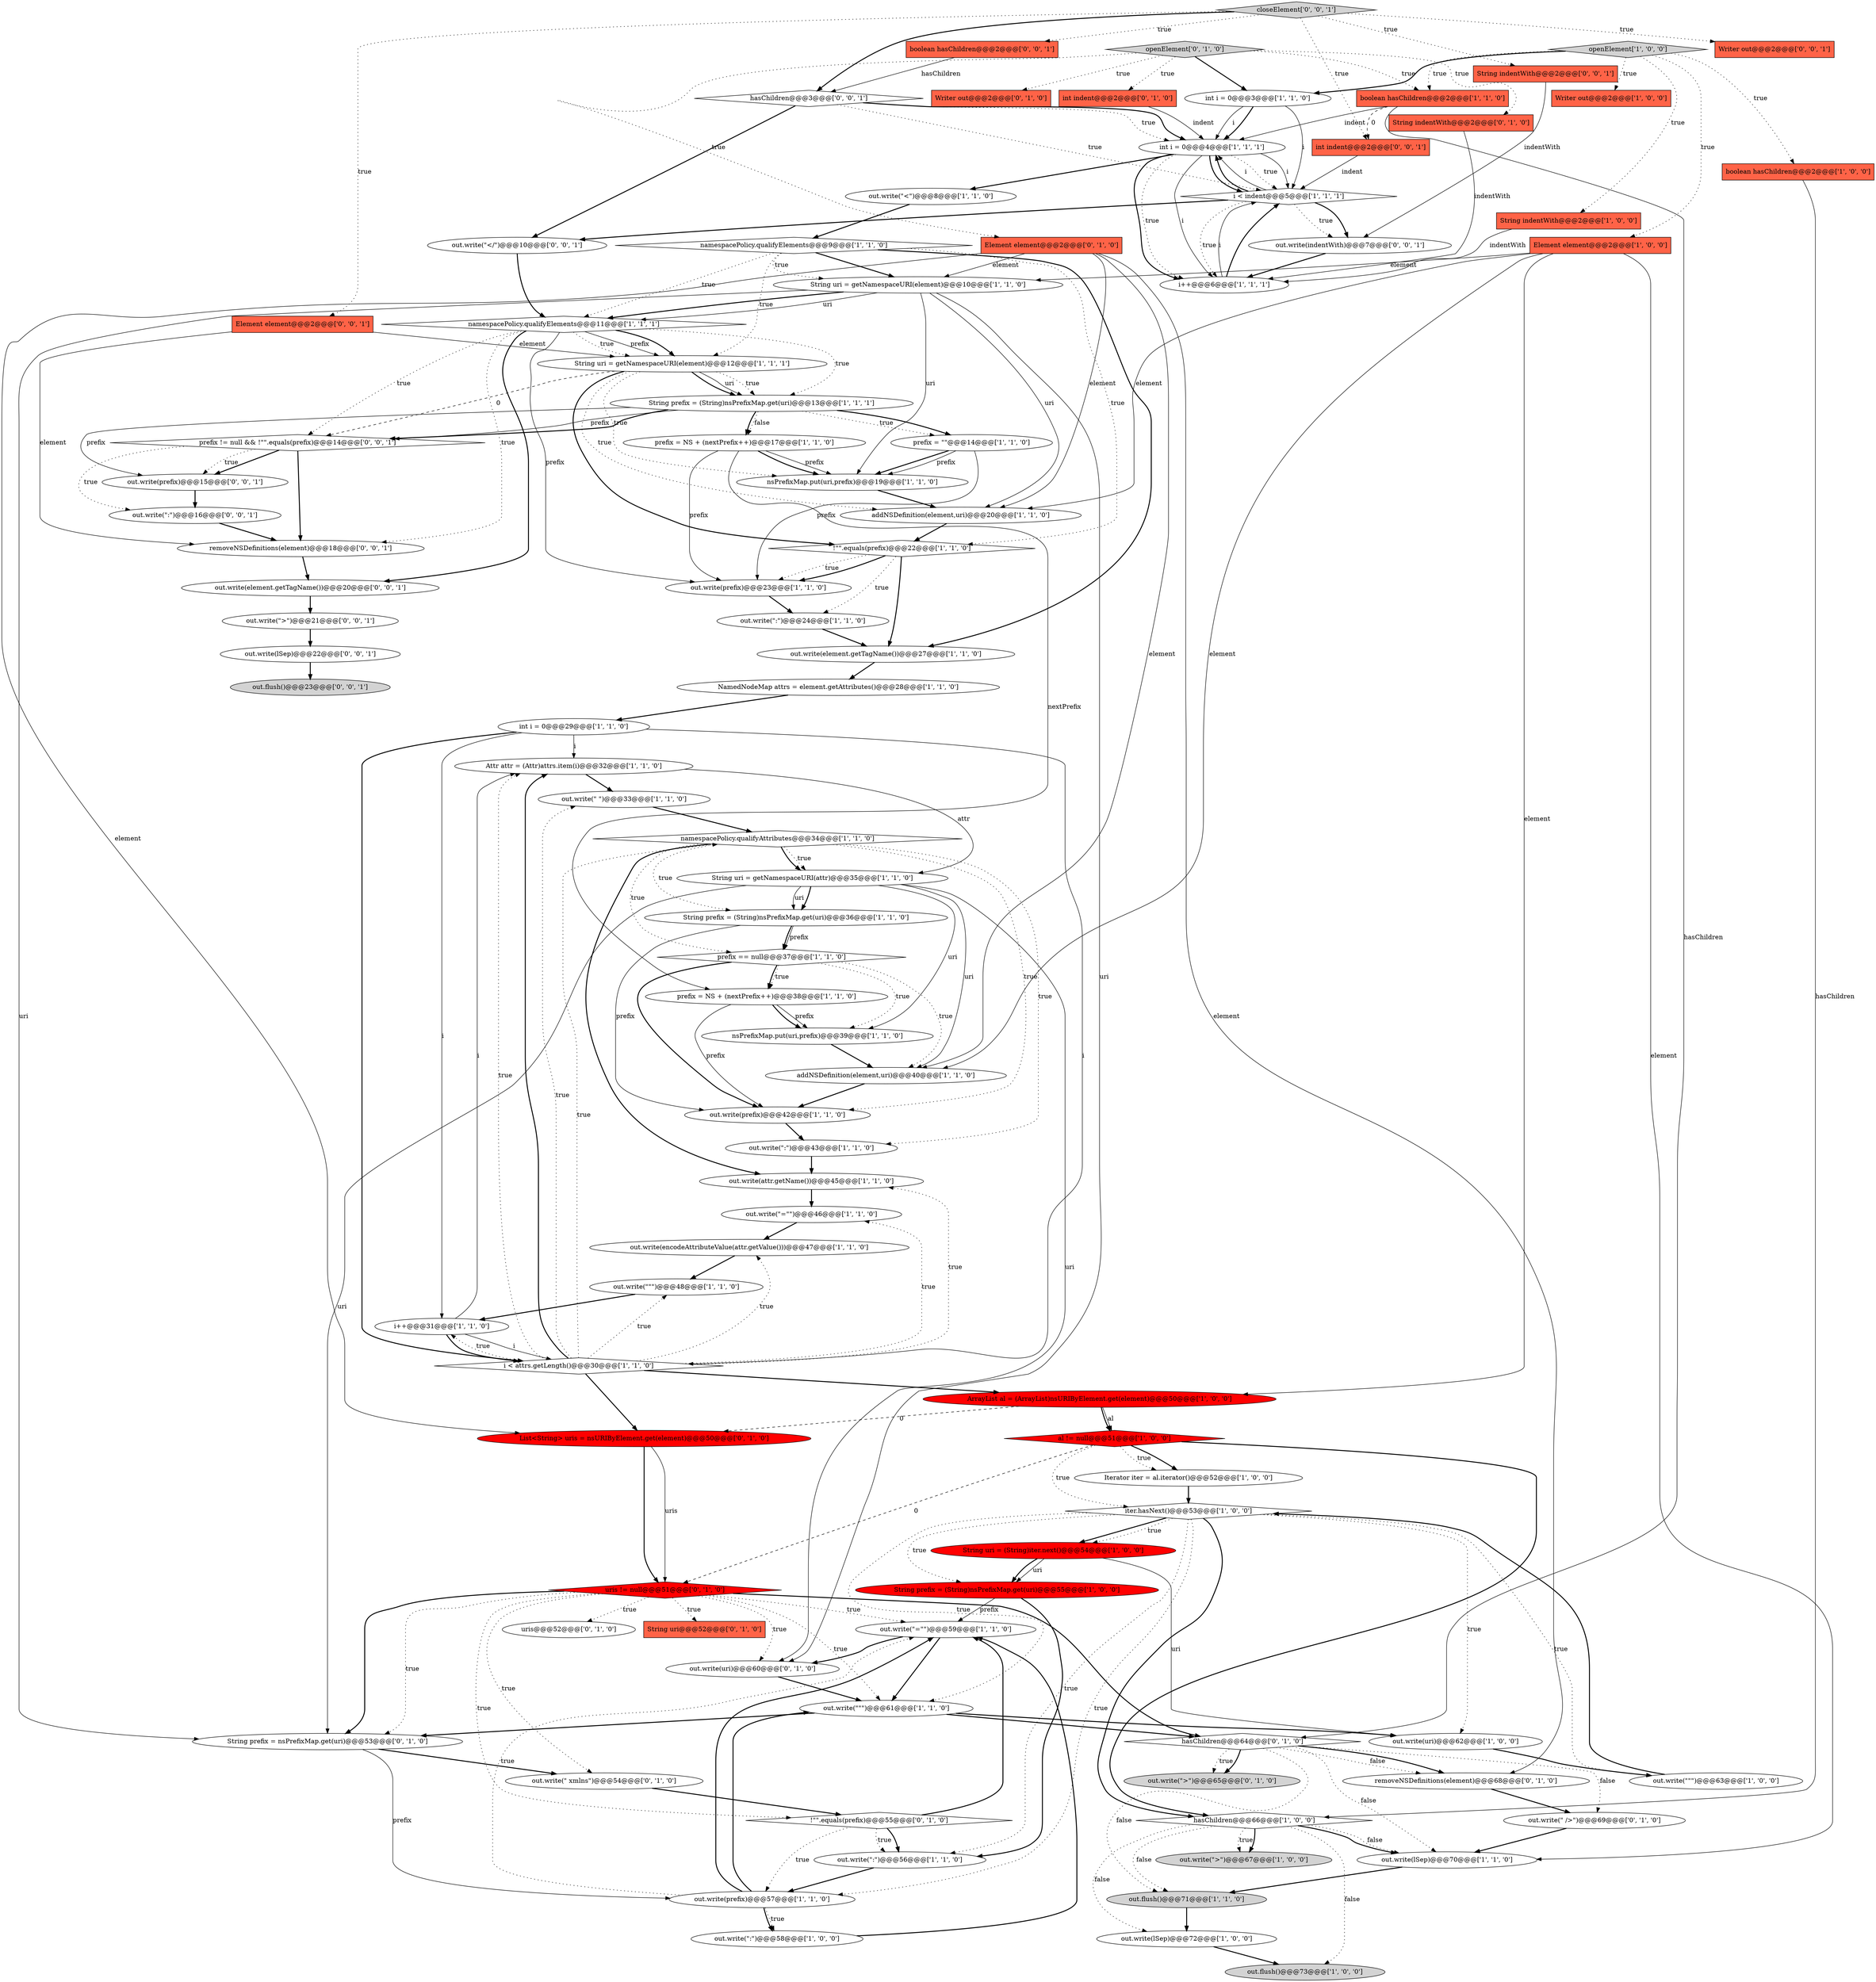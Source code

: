 digraph {
85 [style = filled, label = "removeNSDefinitions(element)@@@18@@@['0', '0', '1']", fillcolor = white, shape = ellipse image = "AAA0AAABBB3BBB"];
58 [style = filled, label = "out.write(attr.getName())@@@45@@@['1', '1', '0']", fillcolor = white, shape = ellipse image = "AAA0AAABBB1BBB"];
56 [style = filled, label = "out.write(uri)@@@62@@@['1', '0', '0']", fillcolor = white, shape = ellipse image = "AAA0AAABBB1BBB"];
8 [style = filled, label = "prefix == null@@@37@@@['1', '1', '0']", fillcolor = white, shape = diamond image = "AAA0AAABBB1BBB"];
11 [style = filled, label = "Attr attr = (Attr)attrs.item(i)@@@32@@@['1', '1', '0']", fillcolor = white, shape = ellipse image = "AAA0AAABBB1BBB"];
54 [style = filled, label = "namespacePolicy.qualifyElements@@@9@@@['1', '1', '0']", fillcolor = white, shape = diamond image = "AAA0AAABBB1BBB"];
13 [style = filled, label = "prefix = \"\"@@@14@@@['1', '1', '0']", fillcolor = white, shape = ellipse image = "AAA0AAABBB1BBB"];
53 [style = filled, label = "NamedNodeMap attrs = element.getAttributes()@@@28@@@['1', '1', '0']", fillcolor = white, shape = ellipse image = "AAA0AAABBB1BBB"];
60 [style = filled, label = "String prefix = (String)nsPrefixMap.get(uri)@@@13@@@['1', '1', '1']", fillcolor = white, shape = ellipse image = "AAA0AAABBB1BBB"];
79 [style = filled, label = "closeElement['0', '0', '1']", fillcolor = lightgray, shape = diamond image = "AAA0AAABBB3BBB"];
40 [style = filled, label = "out.write(\"=\"\")@@@46@@@['1', '1', '0']", fillcolor = white, shape = ellipse image = "AAA0AAABBB1BBB"];
16 [style = filled, label = "out.write(element.getTagName())@@@27@@@['1', '1', '0']", fillcolor = white, shape = ellipse image = "AAA0AAABBB1BBB"];
46 [style = filled, label = "out.write(\"<\")@@@8@@@['1', '1', '0']", fillcolor = white, shape = ellipse image = "AAA0AAABBB1BBB"];
45 [style = filled, label = "Iterator iter = al.iterator()@@@52@@@['1', '0', '0']", fillcolor = white, shape = ellipse image = "AAA0AAABBB1BBB"];
36 [style = filled, label = "out.write(prefix)@@@42@@@['1', '1', '0']", fillcolor = white, shape = ellipse image = "AAA0AAABBB1BBB"];
5 [style = filled, label = "int i = 0@@@3@@@['1', '1', '0']", fillcolor = white, shape = ellipse image = "AAA0AAABBB1BBB"];
83 [style = filled, label = "out.write(indentWith)@@@7@@@['0', '0', '1']", fillcolor = white, shape = ellipse image = "AAA0AAABBB3BBB"];
67 [style = filled, label = "String indentWith@@@2@@@['0', '1', '0']", fillcolor = tomato, shape = box image = "AAA0AAABBB2BBB"];
29 [style = filled, label = "String uri = (String)iter.next()@@@54@@@['1', '0', '0']", fillcolor = red, shape = ellipse image = "AAA1AAABBB1BBB"];
84 [style = filled, label = "hasChildren@@@3@@@['0', '0', '1']", fillcolor = white, shape = diamond image = "AAA0AAABBB3BBB"];
49 [style = filled, label = "nsPrefixMap.put(uri,prefix)@@@39@@@['1', '1', '0']", fillcolor = white, shape = ellipse image = "AAA0AAABBB1BBB"];
93 [style = filled, label = "int indent@@@2@@@['0', '0', '1']", fillcolor = tomato, shape = box image = "AAA0AAABBB3BBB"];
25 [style = filled, label = "nsPrefixMap.put(uri,prefix)@@@19@@@['1', '1', '0']", fillcolor = white, shape = ellipse image = "AAA0AAABBB1BBB"];
33 [style = filled, label = "iter.hasNext()@@@53@@@['1', '0', '0']", fillcolor = white, shape = diamond image = "AAA0AAABBB1BBB"];
91 [style = filled, label = "out.write(element.getTagName())@@@20@@@['0', '0', '1']", fillcolor = white, shape = ellipse image = "AAA0AAABBB3BBB"];
66 [style = filled, label = "!\"\".equals(prefix)@@@55@@@['0', '1', '0']", fillcolor = white, shape = diamond image = "AAA0AAABBB2BBB"];
71 [style = filled, label = "out.write(\">\")@@@65@@@['0', '1', '0']", fillcolor = lightgray, shape = ellipse image = "AAA0AAABBB2BBB"];
47 [style = filled, label = "hasChildren@@@66@@@['1', '0', '0']", fillcolor = white, shape = diamond image = "AAA0AAABBB1BBB"];
48 [style = filled, label = "out.write(\"\"\")@@@48@@@['1', '1', '0']", fillcolor = white, shape = ellipse image = "AAA0AAABBB1BBB"];
37 [style = filled, label = "Writer out@@@2@@@['1', '0', '0']", fillcolor = tomato, shape = box image = "AAA0AAABBB1BBB"];
20 [style = filled, label = "out.write(\"=\"\")@@@59@@@['1', '1', '0']", fillcolor = white, shape = ellipse image = "AAA0AAABBB1BBB"];
92 [style = filled, label = "boolean hasChildren@@@2@@@['0', '0', '1']", fillcolor = tomato, shape = box image = "AAA0AAABBB3BBB"];
2 [style = filled, label = "!\"\".equals(prefix)@@@22@@@['1', '1', '0']", fillcolor = white, shape = diamond image = "AAA0AAABBB1BBB"];
22 [style = filled, label = "String uri = getNamespaceURI(element)@@@12@@@['1', '1', '1']", fillcolor = white, shape = ellipse image = "AAA0AAABBB1BBB"];
88 [style = filled, label = "out.write(lSep)@@@22@@@['0', '0', '1']", fillcolor = white, shape = ellipse image = "AAA0AAABBB3BBB"];
34 [style = filled, label = "out.flush()@@@71@@@['1', '1', '0']", fillcolor = lightgray, shape = ellipse image = "AAA0AAABBB1BBB"];
10 [style = filled, label = "out.write(\":\")@@@58@@@['1', '0', '0']", fillcolor = white, shape = ellipse image = "AAA0AAABBB1BBB"];
59 [style = filled, label = "out.write(\">\")@@@67@@@['1', '0', '0']", fillcolor = lightgray, shape = ellipse image = "AAA0AAABBB1BBB"];
27 [style = filled, label = "out.write(prefix)@@@23@@@['1', '1', '0']", fillcolor = white, shape = ellipse image = "AAA0AAABBB1BBB"];
51 [style = filled, label = "addNSDefinition(element,uri)@@@40@@@['1', '1', '0']", fillcolor = white, shape = ellipse image = "AAA0AAABBB1BBB"];
73 [style = filled, label = "removeNSDefinitions(element)@@@68@@@['0', '1', '0']", fillcolor = white, shape = ellipse image = "AAA0AAABBB2BBB"];
87 [style = filled, label = "Element element@@@2@@@['0', '0', '1']", fillcolor = tomato, shape = box image = "AAA0AAABBB3BBB"];
65 [style = filled, label = "out.write(\" />\")@@@69@@@['0', '1', '0']", fillcolor = white, shape = ellipse image = "AAA0AAABBB2BBB"];
63 [style = filled, label = "hasChildren@@@64@@@['0', '1', '0']", fillcolor = white, shape = diamond image = "AAA0AAABBB2BBB"];
77 [style = filled, label = "Writer out@@@2@@@['0', '1', '0']", fillcolor = tomato, shape = box image = "AAA0AAABBB2BBB"];
70 [style = filled, label = "out.write(\" xmlns\")@@@54@@@['0', '1', '0']", fillcolor = white, shape = ellipse image = "AAA0AAABBB2BBB"];
75 [style = filled, label = "out.write(uri)@@@60@@@['0', '1', '0']", fillcolor = white, shape = ellipse image = "AAA0AAABBB2BBB"];
74 [style = filled, label = "uris@@@52@@@['0', '1', '0']", fillcolor = white, shape = ellipse image = "AAA0AAABBB2BBB"];
3 [style = filled, label = "i++@@@31@@@['1', '1', '0']", fillcolor = white, shape = ellipse image = "AAA0AAABBB1BBB"];
28 [style = filled, label = "boolean hasChildren@@@2@@@['1', '0', '0']", fillcolor = tomato, shape = box image = "AAA0AAABBB1BBB"];
76 [style = filled, label = "openElement['0', '1', '0']", fillcolor = lightgray, shape = diamond image = "AAA0AAABBB2BBB"];
86 [style = filled, label = "out.flush()@@@23@@@['0', '0', '1']", fillcolor = lightgray, shape = ellipse image = "AAA0AAABBB3BBB"];
95 [style = filled, label = "out.write(\":\")@@@16@@@['0', '0', '1']", fillcolor = white, shape = ellipse image = "AAA0AAABBB3BBB"];
23 [style = filled, label = "String indentWith@@@2@@@['1', '0', '0']", fillcolor = tomato, shape = box image = "AAA0AAABBB1BBB"];
21 [style = filled, label = "i < attrs.getLength()@@@30@@@['1', '1', '0']", fillcolor = white, shape = diamond image = "AAA0AAABBB1BBB"];
17 [style = filled, label = "out.write(\":\")@@@43@@@['1', '1', '0']", fillcolor = white, shape = ellipse image = "AAA0AAABBB1BBB"];
30 [style = filled, label = "namespacePolicy.qualifyAttributes@@@34@@@['1', '1', '0']", fillcolor = white, shape = diamond image = "AAA0AAABBB1BBB"];
32 [style = filled, label = "int i = 0@@@4@@@['1', '1', '1']", fillcolor = white, shape = ellipse image = "AAA0AAABBB1BBB"];
24 [style = filled, label = "i < indent@@@5@@@['1', '1', '1']", fillcolor = white, shape = diamond image = "AAA0AAABBB1BBB"];
0 [style = filled, label = "al != null@@@51@@@['1', '0', '0']", fillcolor = red, shape = diamond image = "AAA1AAABBB1BBB"];
62 [style = filled, label = "String prefix = nsPrefixMap.get(uri)@@@53@@@['0', '1', '0']", fillcolor = white, shape = ellipse image = "AAA0AAABBB2BBB"];
89 [style = filled, label = "prefix != null && !\"\".equals(prefix)@@@14@@@['0', '0', '1']", fillcolor = white, shape = diamond image = "AAA0AAABBB3BBB"];
6 [style = filled, label = "int i = 0@@@29@@@['1', '1', '0']", fillcolor = white, shape = ellipse image = "AAA0AAABBB1BBB"];
19 [style = filled, label = "out.write(prefix)@@@57@@@['1', '1', '0']", fillcolor = white, shape = ellipse image = "AAA0AAABBB1BBB"];
72 [style = filled, label = "Element element@@@2@@@['0', '1', '0']", fillcolor = tomato, shape = box image = "AAA0AAABBB2BBB"];
94 [style = filled, label = "out.write(prefix)@@@15@@@['0', '0', '1']", fillcolor = white, shape = ellipse image = "AAA0AAABBB3BBB"];
90 [style = filled, label = "out.write(\"</\")@@@10@@@['0', '0', '1']", fillcolor = white, shape = ellipse image = "AAA0AAABBB3BBB"];
64 [style = filled, label = "int indent@@@2@@@['0', '1', '0']", fillcolor = tomato, shape = box image = "AAA0AAABBB2BBB"];
57 [style = filled, label = "out.write(\":\")@@@56@@@['1', '1', '0']", fillcolor = white, shape = ellipse image = "AAA0AAABBB1BBB"];
12 [style = filled, label = "out.write(encodeAttributeValue(attr.getValue()))@@@47@@@['1', '1', '0']", fillcolor = white, shape = ellipse image = "AAA0AAABBB1BBB"];
41 [style = filled, label = "out.write(lSep)@@@70@@@['1', '1', '0']", fillcolor = white, shape = ellipse image = "AAA0AAABBB1BBB"];
7 [style = filled, label = "String prefix = (String)nsPrefixMap.get(uri)@@@55@@@['1', '0', '0']", fillcolor = red, shape = ellipse image = "AAA1AAABBB1BBB"];
81 [style = filled, label = "out.write(\">\")@@@21@@@['0', '0', '1']", fillcolor = white, shape = ellipse image = "AAA0AAABBB3BBB"];
68 [style = filled, label = "List<String> uris = nsURIByElement.get(element)@@@50@@@['0', '1', '0']", fillcolor = red, shape = ellipse image = "AAA1AAABBB2BBB"];
78 [style = filled, label = "uris != null@@@51@@@['0', '1', '0']", fillcolor = red, shape = diamond image = "AAA1AAABBB2BBB"];
42 [style = filled, label = "out.flush()@@@73@@@['1', '0', '0']", fillcolor = lightgray, shape = ellipse image = "AAA0AAABBB1BBB"];
43 [style = filled, label = "out.write(\" \")@@@33@@@['1', '1', '0']", fillcolor = white, shape = ellipse image = "AAA0AAABBB1BBB"];
15 [style = filled, label = "namespacePolicy.qualifyElements@@@11@@@['1', '1', '1']", fillcolor = white, shape = diamond image = "AAA0AAABBB1BBB"];
26 [style = filled, label = "String prefix = (String)nsPrefixMap.get(uri)@@@36@@@['1', '1', '0']", fillcolor = white, shape = ellipse image = "AAA0AAABBB1BBB"];
44 [style = filled, label = "out.write(\"\"\")@@@63@@@['1', '0', '0']", fillcolor = white, shape = ellipse image = "AAA0AAABBB1BBB"];
52 [style = filled, label = "boolean hasChildren@@@2@@@['1', '1', '0']", fillcolor = tomato, shape = box image = "AAA0AAABBB1BBB"];
9 [style = filled, label = "out.write(\"\"\")@@@61@@@['1', '1', '0']", fillcolor = white, shape = ellipse image = "AAA0AAABBB1BBB"];
55 [style = filled, label = "out.write(lSep)@@@72@@@['1', '0', '0']", fillcolor = white, shape = ellipse image = "AAA0AAABBB1BBB"];
80 [style = filled, label = "String indentWith@@@2@@@['0', '0', '1']", fillcolor = tomato, shape = box image = "AAA0AAABBB3BBB"];
18 [style = filled, label = "prefix = NS + (nextPrefix++)@@@38@@@['1', '1', '0']", fillcolor = white, shape = ellipse image = "AAA0AAABBB1BBB"];
50 [style = filled, label = "i++@@@6@@@['1', '1', '1']", fillcolor = white, shape = ellipse image = "AAA0AAABBB1BBB"];
82 [style = filled, label = "Writer out@@@2@@@['0', '0', '1']", fillcolor = tomato, shape = box image = "AAA0AAABBB3BBB"];
1 [style = filled, label = "addNSDefinition(element,uri)@@@20@@@['1', '1', '0']", fillcolor = white, shape = ellipse image = "AAA0AAABBB1BBB"];
38 [style = filled, label = "out.write(\":\")@@@24@@@['1', '1', '0']", fillcolor = white, shape = ellipse image = "AAA0AAABBB1BBB"];
31 [style = filled, label = "String uri = getNamespaceURI(element)@@@10@@@['1', '1', '0']", fillcolor = white, shape = ellipse image = "AAA0AAABBB1BBB"];
35 [style = filled, label = "openElement['1', '0', '0']", fillcolor = lightgray, shape = diamond image = "AAA0AAABBB1BBB"];
4 [style = filled, label = "Element element@@@2@@@['1', '0', '0']", fillcolor = tomato, shape = box image = "AAA0AAABBB1BBB"];
14 [style = filled, label = "ArrayList al = (ArrayList)nsURIByElement.get(element)@@@50@@@['1', '0', '0']", fillcolor = red, shape = ellipse image = "AAA1AAABBB1BBB"];
69 [style = filled, label = "String uri@@@52@@@['0', '1', '0']", fillcolor = tomato, shape = box image = "AAA0AAABBB2BBB"];
39 [style = filled, label = "prefix = NS + (nextPrefix++)@@@17@@@['1', '1', '0']", fillcolor = white, shape = ellipse image = "AAA0AAABBB1BBB"];
61 [style = filled, label = "String uri = getNamespaceURI(attr)@@@35@@@['1', '1', '0']", fillcolor = white, shape = ellipse image = "AAA0AAABBB1BBB"];
19->10 [style = dotted, label="true"];
21->12 [style = dotted, label="true"];
88->86 [style = bold, label=""];
15->89 [style = dotted, label="true"];
27->38 [style = bold, label=""];
25->1 [style = bold, label=""];
48->3 [style = bold, label=""];
70->66 [style = bold, label=""];
47->55 [style = dotted, label="false"];
73->65 [style = bold, label=""];
22->60 [style = dotted, label="true"];
21->11 [style = dotted, label="true"];
79->82 [style = dotted, label="true"];
20->9 [style = bold, label=""];
72->68 [style = solid, label="element"];
54->22 [style = dotted, label="true"];
18->49 [style = solid, label="prefix"];
0->78 [style = dashed, label="0"];
24->32 [style = bold, label=""];
45->33 [style = bold, label=""];
63->71 [style = dotted, label="true"];
49->51 [style = bold, label=""];
54->2 [style = dotted, label="true"];
84->32 [style = dotted, label="true"];
89->94 [style = bold, label=""];
78->69 [style = dotted, label="true"];
76->5 [style = bold, label=""];
4->51 [style = solid, label="element"];
32->50 [style = dotted, label="true"];
78->9 [style = dotted, label="true"];
9->63 [style = bold, label=""];
31->25 [style = solid, label="uri"];
22->60 [style = bold, label=""];
15->22 [style = solid, label="prefix"];
54->31 [style = dotted, label="true"];
63->73 [style = bold, label=""];
8->36 [style = bold, label=""];
18->49 [style = bold, label=""];
9->56 [style = bold, label=""];
61->49 [style = solid, label="uri"];
54->16 [style = bold, label=""];
66->20 [style = bold, label=""];
46->54 [style = bold, label=""];
19->9 [style = bold, label=""];
62->19 [style = solid, label="prefix"];
26->8 [style = solid, label="prefix"];
13->27 [style = solid, label="prefix"];
31->15 [style = solid, label="uri"];
68->78 [style = solid, label="uris"];
60->94 [style = solid, label="prefix"];
68->78 [style = bold, label=""];
35->37 [style = dotted, label="true"];
91->81 [style = bold, label=""];
36->17 [style = bold, label=""];
31->1 [style = solid, label="uri"];
4->1 [style = solid, label="element"];
60->39 [style = bold, label=""];
76->67 [style = dotted, label="true"];
78->74 [style = dotted, label="true"];
2->16 [style = bold, label=""];
78->20 [style = dotted, label="true"];
21->58 [style = dotted, label="true"];
13->25 [style = bold, label=""];
0->45 [style = dotted, label="true"];
61->26 [style = bold, label=""];
87->22 [style = solid, label="element"];
32->24 [style = dotted, label="true"];
33->57 [style = dotted, label="true"];
60->13 [style = dotted, label="true"];
63->41 [style = dotted, label="false"];
8->18 [style = bold, label=""];
19->20 [style = bold, label=""];
79->84 [style = bold, label=""];
89->85 [style = bold, label=""];
33->44 [style = dotted, label="true"];
7->57 [style = bold, label=""];
94->95 [style = bold, label=""];
39->25 [style = solid, label="prefix"];
3->21 [style = solid, label="i"];
61->51 [style = solid, label="uri"];
11->43 [style = bold, label=""];
12->48 [style = bold, label=""];
30->58 [style = bold, label=""];
31->62 [style = solid, label="uri"];
47->59 [style = dotted, label="true"];
85->91 [style = bold, label=""];
60->13 [style = bold, label=""];
76->52 [style = dotted, label="true"];
20->75 [style = bold, label=""];
33->29 [style = bold, label=""];
21->48 [style = dotted, label="true"];
63->65 [style = dotted, label="false"];
35->5 [style = bold, label=""];
31->75 [style = solid, label="uri"];
28->47 [style = solid, label="hasChildren"];
33->47 [style = bold, label=""];
21->11 [style = bold, label=""];
2->27 [style = dotted, label="true"];
4->31 [style = solid, label="element"];
21->30 [style = dotted, label="true"];
39->27 [style = solid, label="prefix"];
21->40 [style = dotted, label="true"];
15->60 [style = dotted, label="true"];
4->41 [style = solid, label="element"];
2->27 [style = bold, label=""];
47->41 [style = bold, label=""];
5->24 [style = solid, label="i"];
21->68 [style = bold, label=""];
8->18 [style = dotted, label="true"];
87->85 [style = solid, label="element"];
78->75 [style = dotted, label="true"];
60->39 [style = dotted, label="false"];
79->80 [style = dotted, label="true"];
39->25 [style = bold, label=""];
72->1 [style = solid, label="element"];
64->32 [style = solid, label="indent"];
66->57 [style = bold, label=""];
84->90 [style = bold, label=""];
47->42 [style = dotted, label="false"];
32->50 [style = bold, label=""];
75->9 [style = bold, label=""];
22->60 [style = solid, label="uri"];
32->24 [style = solid, label="i"];
11->61 [style = solid, label="attr"];
61->62 [style = solid, label="uri"];
32->46 [style = bold, label=""];
22->2 [style = bold, label=""];
78->70 [style = dotted, label="true"];
60->89 [style = bold, label=""];
0->45 [style = bold, label=""];
6->21 [style = bold, label=""];
65->41 [style = bold, label=""];
17->58 [style = bold, label=""];
38->16 [style = bold, label=""];
52->63 [style = solid, label="hasChildren"];
57->19 [style = bold, label=""];
44->33 [style = bold, label=""];
72->31 [style = solid, label="element"];
22->25 [style = dotted, label="true"];
89->95 [style = dotted, label="true"];
14->68 [style = dashed, label="0"];
19->10 [style = bold, label=""];
26->8 [style = bold, label=""];
34->55 [style = bold, label=""];
63->71 [style = bold, label=""];
33->9 [style = dotted, label="true"];
8->51 [style = dotted, label="true"];
15->91 [style = bold, label=""];
15->85 [style = dotted, label="true"];
55->42 [style = bold, label=""];
22->89 [style = dashed, label="0"];
47->59 [style = bold, label=""];
76->77 [style = dotted, label="true"];
30->36 [style = dotted, label="true"];
92->84 [style = solid, label="hasChildren"];
15->22 [style = bold, label=""];
5->32 [style = bold, label=""];
40->12 [style = bold, label=""];
15->27 [style = solid, label="prefix"];
72->51 [style = solid, label="element"];
6->21 [style = solid, label="i"];
24->32 [style = solid, label="i"];
7->20 [style = solid, label="prefix"];
22->1 [style = dotted, label="true"];
84->24 [style = dotted, label="true"];
51->36 [style = bold, label=""];
76->72 [style = dotted, label="true"];
54->15 [style = dotted, label="true"];
52->93 [style = dashed, label="0"];
24->90 [style = bold, label=""];
21->3 [style = dotted, label="true"];
33->29 [style = dotted, label="true"];
50->24 [style = solid, label="i"];
63->73 [style = dotted, label="false"];
3->21 [style = bold, label=""];
67->50 [style = solid, label="indentWith"];
30->8 [style = dotted, label="true"];
39->18 [style = solid, label="nextPrefix"];
1->2 [style = bold, label=""];
84->32 [style = bold, label=""];
30->17 [style = dotted, label="true"];
30->61 [style = dotted, label="true"];
18->36 [style = solid, label="prefix"];
78->62 [style = bold, label=""];
93->24 [style = solid, label="indent"];
13->25 [style = solid, label="prefix"];
35->23 [style = dotted, label="true"];
78->63 [style = bold, label=""];
41->34 [style = bold, label=""];
6->3 [style = solid, label="i"];
26->36 [style = solid, label="prefix"];
50->24 [style = bold, label=""];
35->4 [style = dotted, label="true"];
21->14 [style = bold, label=""];
21->43 [style = dotted, label="true"];
33->7 [style = dotted, label="true"];
62->70 [style = bold, label=""];
83->50 [style = bold, label=""];
24->83 [style = dotted, label="true"];
10->20 [style = bold, label=""];
79->92 [style = dotted, label="true"];
35->52 [style = dotted, label="true"];
66->19 [style = dotted, label="true"];
30->61 [style = bold, label=""];
79->93 [style = dotted, label="true"];
19->20 [style = dotted, label="true"];
0->33 [style = dotted, label="true"];
79->87 [style = dotted, label="true"];
58->40 [style = bold, label=""];
72->73 [style = solid, label="element"];
15->22 [style = dotted, label="true"];
95->85 [style = bold, label=""];
9->62 [style = bold, label=""];
30->26 [style = dotted, label="true"];
47->41 [style = dotted, label="false"];
5->32 [style = solid, label="i"];
61->26 [style = solid, label="uri"];
31->15 [style = bold, label=""];
16->53 [style = bold, label=""];
43->30 [style = bold, label=""];
61->75 [style = solid, label="uri"];
52->32 [style = solid, label="indent"];
81->88 [style = bold, label=""];
4->14 [style = solid, label="element"];
33->56 [style = dotted, label="true"];
29->7 [style = solid, label="uri"];
24->50 [style = dotted, label="true"];
0->47 [style = bold, label=""];
66->57 [style = dotted, label="true"];
78->62 [style = dotted, label="true"];
14->0 [style = bold, label=""];
6->11 [style = solid, label="i"];
54->31 [style = bold, label=""];
90->15 [style = bold, label=""];
47->34 [style = dotted, label="false"];
14->0 [style = solid, label="al"];
53->6 [style = bold, label=""];
60->89 [style = solid, label="prefix"];
24->83 [style = bold, label=""];
32->50 [style = solid, label="i"];
29->7 [style = bold, label=""];
29->56 [style = solid, label="uri"];
33->19 [style = dotted, label="true"];
35->28 [style = dotted, label="true"];
3->11 [style = solid, label="i"];
80->83 [style = solid, label="indentWith"];
2->38 [style = dotted, label="true"];
63->34 [style = dotted, label="false"];
76->64 [style = dotted, label="true"];
23->50 [style = solid, label="indentWith"];
32->24 [style = bold, label=""];
56->44 [style = bold, label=""];
78->66 [style = dotted, label="true"];
89->94 [style = dotted, label="true"];
8->49 [style = dotted, label="true"];
}
